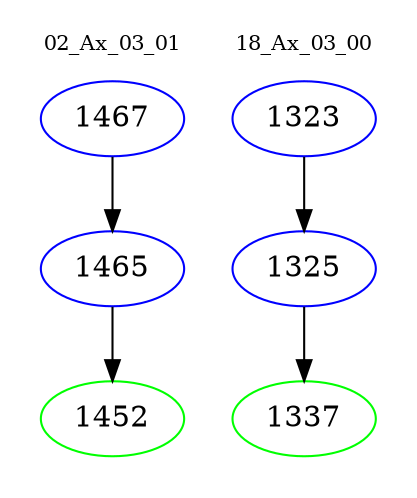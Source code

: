 digraph{
subgraph cluster_0 {
color = white
label = "02_Ax_03_01";
fontsize=10;
T0_1467 [label="1467", color="blue"]
T0_1467 -> T0_1465 [color="black"]
T0_1465 [label="1465", color="blue"]
T0_1465 -> T0_1452 [color="black"]
T0_1452 [label="1452", color="green"]
}
subgraph cluster_1 {
color = white
label = "18_Ax_03_00";
fontsize=10;
T1_1323 [label="1323", color="blue"]
T1_1323 -> T1_1325 [color="black"]
T1_1325 [label="1325", color="blue"]
T1_1325 -> T1_1337 [color="black"]
T1_1337 [label="1337", color="green"]
}
}
